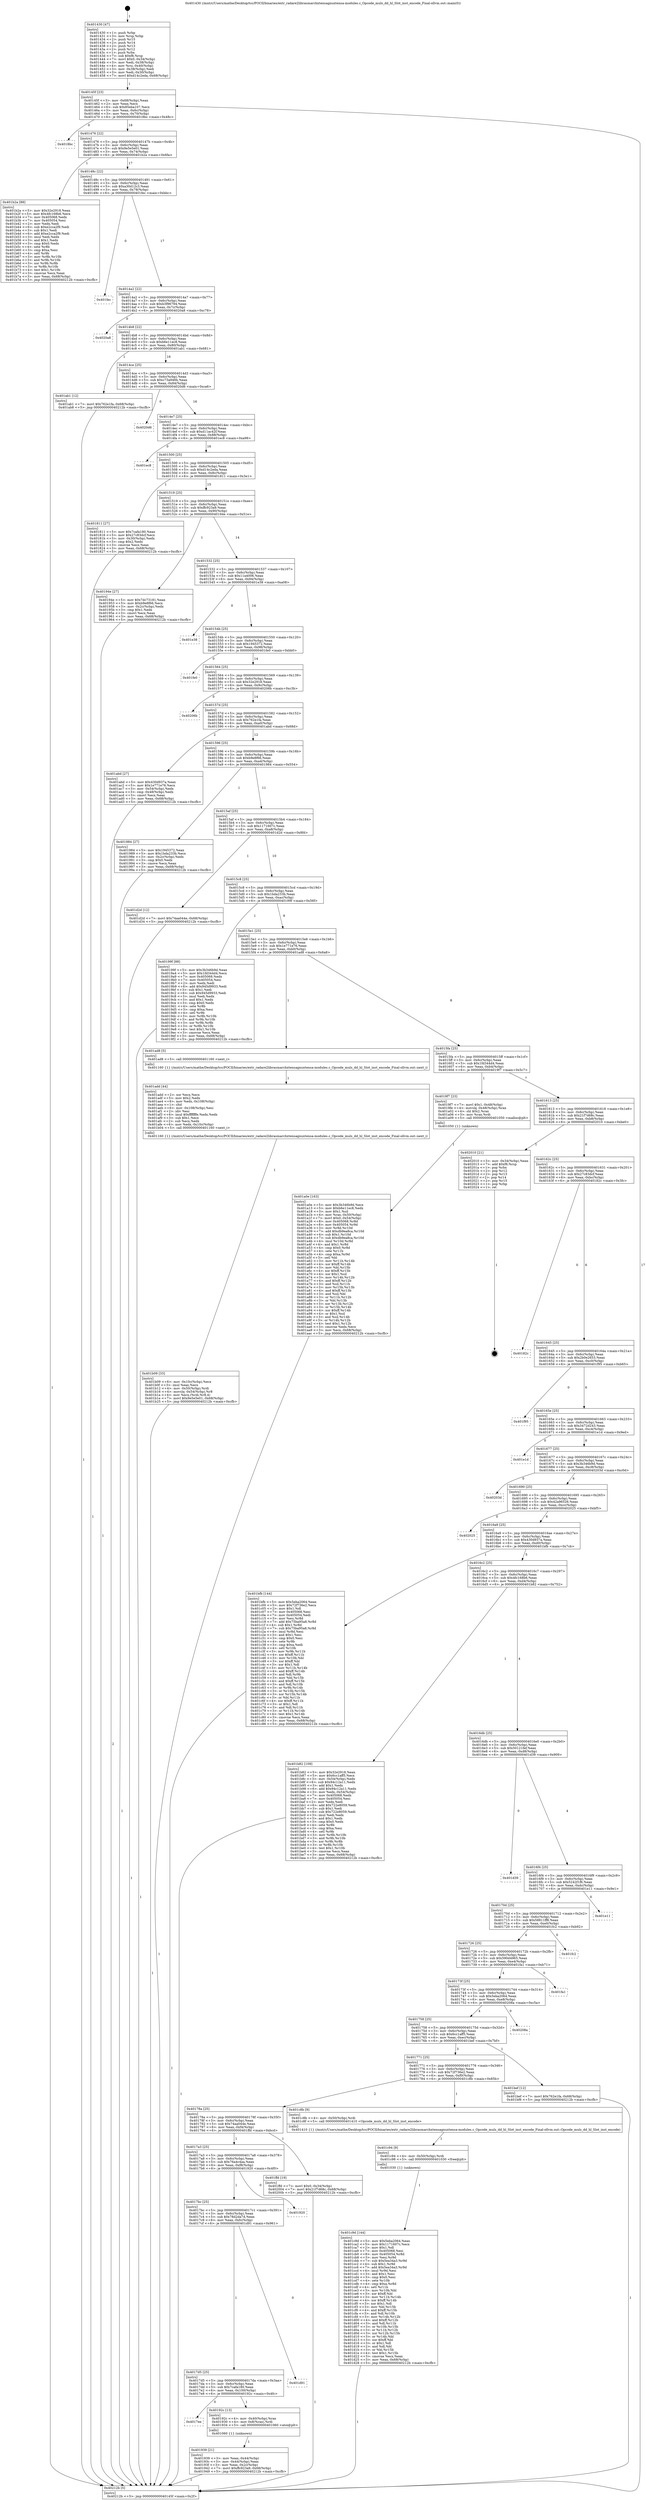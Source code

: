 digraph "0x401430" {
  label = "0x401430 (/mnt/c/Users/mathe/Desktop/tcc/POCII/binaries/extr_radare2librasmarchxtensagnuxtensa-modules.c_Opcode_muls_dd_hl_Slot_inst_encode_Final-ollvm.out::main(0))"
  labelloc = "t"
  node[shape=record]

  Entry [label="",width=0.3,height=0.3,shape=circle,fillcolor=black,style=filled]
  "0x40145f" [label="{
     0x40145f [23]\l
     | [instrs]\l
     &nbsp;&nbsp;0x40145f \<+3\>: mov -0x68(%rbp),%eax\l
     &nbsp;&nbsp;0x401462 \<+2\>: mov %eax,%ecx\l
     &nbsp;&nbsp;0x401464 \<+6\>: sub $0x85eba107,%ecx\l
     &nbsp;&nbsp;0x40146a \<+3\>: mov %eax,-0x6c(%rbp)\l
     &nbsp;&nbsp;0x40146d \<+3\>: mov %ecx,-0x70(%rbp)\l
     &nbsp;&nbsp;0x401470 \<+6\>: je 00000000004018bc \<main+0x48c\>\l
  }"]
  "0x4018bc" [label="{
     0x4018bc\l
  }", style=dashed]
  "0x401476" [label="{
     0x401476 [22]\l
     | [instrs]\l
     &nbsp;&nbsp;0x401476 \<+5\>: jmp 000000000040147b \<main+0x4b\>\l
     &nbsp;&nbsp;0x40147b \<+3\>: mov -0x6c(%rbp),%eax\l
     &nbsp;&nbsp;0x40147e \<+5\>: sub $0x9e5e5e01,%eax\l
     &nbsp;&nbsp;0x401483 \<+3\>: mov %eax,-0x74(%rbp)\l
     &nbsp;&nbsp;0x401486 \<+6\>: je 0000000000401b2a \<main+0x6fa\>\l
  }"]
  Exit [label="",width=0.3,height=0.3,shape=circle,fillcolor=black,style=filled,peripheries=2]
  "0x401b2a" [label="{
     0x401b2a [88]\l
     | [instrs]\l
     &nbsp;&nbsp;0x401b2a \<+5\>: mov $0x32e2918,%eax\l
     &nbsp;&nbsp;0x401b2f \<+5\>: mov $0x4fc168b6,%ecx\l
     &nbsp;&nbsp;0x401b34 \<+7\>: mov 0x405068,%edx\l
     &nbsp;&nbsp;0x401b3b \<+7\>: mov 0x405054,%esi\l
     &nbsp;&nbsp;0x401b42 \<+2\>: mov %edx,%edi\l
     &nbsp;&nbsp;0x401b44 \<+6\>: sub $0xe2cca2f9,%edi\l
     &nbsp;&nbsp;0x401b4a \<+3\>: sub $0x1,%edi\l
     &nbsp;&nbsp;0x401b4d \<+6\>: add $0xe2cca2f9,%edi\l
     &nbsp;&nbsp;0x401b53 \<+3\>: imul %edi,%edx\l
     &nbsp;&nbsp;0x401b56 \<+3\>: and $0x1,%edx\l
     &nbsp;&nbsp;0x401b59 \<+3\>: cmp $0x0,%edx\l
     &nbsp;&nbsp;0x401b5c \<+4\>: sete %r8b\l
     &nbsp;&nbsp;0x401b60 \<+3\>: cmp $0xa,%esi\l
     &nbsp;&nbsp;0x401b63 \<+4\>: setl %r9b\l
     &nbsp;&nbsp;0x401b67 \<+3\>: mov %r8b,%r10b\l
     &nbsp;&nbsp;0x401b6a \<+3\>: and %r9b,%r10b\l
     &nbsp;&nbsp;0x401b6d \<+3\>: xor %r9b,%r8b\l
     &nbsp;&nbsp;0x401b70 \<+3\>: or %r8b,%r10b\l
     &nbsp;&nbsp;0x401b73 \<+4\>: test $0x1,%r10b\l
     &nbsp;&nbsp;0x401b77 \<+3\>: cmovne %ecx,%eax\l
     &nbsp;&nbsp;0x401b7a \<+3\>: mov %eax,-0x68(%rbp)\l
     &nbsp;&nbsp;0x401b7d \<+5\>: jmp 000000000040212b \<main+0xcfb\>\l
  }"]
  "0x40148c" [label="{
     0x40148c [22]\l
     | [instrs]\l
     &nbsp;&nbsp;0x40148c \<+5\>: jmp 0000000000401491 \<main+0x61\>\l
     &nbsp;&nbsp;0x401491 \<+3\>: mov -0x6c(%rbp),%eax\l
     &nbsp;&nbsp;0x401494 \<+5\>: sub $0xa30d12c3,%eax\l
     &nbsp;&nbsp;0x401499 \<+3\>: mov %eax,-0x78(%rbp)\l
     &nbsp;&nbsp;0x40149c \<+6\>: je 0000000000401fec \<main+0xbbc\>\l
  }"]
  "0x401c9d" [label="{
     0x401c9d [144]\l
     | [instrs]\l
     &nbsp;&nbsp;0x401c9d \<+5\>: mov $0x5eba2064,%eax\l
     &nbsp;&nbsp;0x401ca2 \<+5\>: mov $0x1171607c,%ecx\l
     &nbsp;&nbsp;0x401ca7 \<+2\>: mov $0x1,%dl\l
     &nbsp;&nbsp;0x401ca9 \<+7\>: mov 0x405068,%esi\l
     &nbsp;&nbsp;0x401cb0 \<+8\>: mov 0x405054,%r8d\l
     &nbsp;&nbsp;0x401cb8 \<+3\>: mov %esi,%r9d\l
     &nbsp;&nbsp;0x401cbb \<+7\>: sub $0x5ea34a3,%r9d\l
     &nbsp;&nbsp;0x401cc2 \<+4\>: sub $0x1,%r9d\l
     &nbsp;&nbsp;0x401cc6 \<+7\>: add $0x5ea34a3,%r9d\l
     &nbsp;&nbsp;0x401ccd \<+4\>: imul %r9d,%esi\l
     &nbsp;&nbsp;0x401cd1 \<+3\>: and $0x1,%esi\l
     &nbsp;&nbsp;0x401cd4 \<+3\>: cmp $0x0,%esi\l
     &nbsp;&nbsp;0x401cd7 \<+4\>: sete %r10b\l
     &nbsp;&nbsp;0x401cdb \<+4\>: cmp $0xa,%r8d\l
     &nbsp;&nbsp;0x401cdf \<+4\>: setl %r11b\l
     &nbsp;&nbsp;0x401ce3 \<+3\>: mov %r10b,%bl\l
     &nbsp;&nbsp;0x401ce6 \<+3\>: xor $0xff,%bl\l
     &nbsp;&nbsp;0x401ce9 \<+3\>: mov %r11b,%r14b\l
     &nbsp;&nbsp;0x401cec \<+4\>: xor $0xff,%r14b\l
     &nbsp;&nbsp;0x401cf0 \<+3\>: xor $0x1,%dl\l
     &nbsp;&nbsp;0x401cf3 \<+3\>: mov %bl,%r15b\l
     &nbsp;&nbsp;0x401cf6 \<+4\>: and $0xff,%r15b\l
     &nbsp;&nbsp;0x401cfa \<+3\>: and %dl,%r10b\l
     &nbsp;&nbsp;0x401cfd \<+3\>: mov %r14b,%r12b\l
     &nbsp;&nbsp;0x401d00 \<+4\>: and $0xff,%r12b\l
     &nbsp;&nbsp;0x401d04 \<+3\>: and %dl,%r11b\l
     &nbsp;&nbsp;0x401d07 \<+3\>: or %r10b,%r15b\l
     &nbsp;&nbsp;0x401d0a \<+3\>: or %r11b,%r12b\l
     &nbsp;&nbsp;0x401d0d \<+3\>: xor %r12b,%r15b\l
     &nbsp;&nbsp;0x401d10 \<+3\>: or %r14b,%bl\l
     &nbsp;&nbsp;0x401d13 \<+3\>: xor $0xff,%bl\l
     &nbsp;&nbsp;0x401d16 \<+3\>: or $0x1,%dl\l
     &nbsp;&nbsp;0x401d19 \<+2\>: and %dl,%bl\l
     &nbsp;&nbsp;0x401d1b \<+3\>: or %bl,%r15b\l
     &nbsp;&nbsp;0x401d1e \<+4\>: test $0x1,%r15b\l
     &nbsp;&nbsp;0x401d22 \<+3\>: cmovne %ecx,%eax\l
     &nbsp;&nbsp;0x401d25 \<+3\>: mov %eax,-0x68(%rbp)\l
     &nbsp;&nbsp;0x401d28 \<+5\>: jmp 000000000040212b \<main+0xcfb\>\l
  }"]
  "0x401fec" [label="{
     0x401fec\l
  }", style=dashed]
  "0x4014a2" [label="{
     0x4014a2 [22]\l
     | [instrs]\l
     &nbsp;&nbsp;0x4014a2 \<+5\>: jmp 00000000004014a7 \<main+0x77\>\l
     &nbsp;&nbsp;0x4014a7 \<+3\>: mov -0x6c(%rbp),%eax\l
     &nbsp;&nbsp;0x4014aa \<+5\>: sub $0xb3f96794,%eax\l
     &nbsp;&nbsp;0x4014af \<+3\>: mov %eax,-0x7c(%rbp)\l
     &nbsp;&nbsp;0x4014b2 \<+6\>: je 00000000004020a8 \<main+0xc78\>\l
  }"]
  "0x401c94" [label="{
     0x401c94 [9]\l
     | [instrs]\l
     &nbsp;&nbsp;0x401c94 \<+4\>: mov -0x50(%rbp),%rdi\l
     &nbsp;&nbsp;0x401c98 \<+5\>: call 0000000000401030 \<free@plt\>\l
     | [calls]\l
     &nbsp;&nbsp;0x401030 \{1\} (unknown)\l
  }"]
  "0x4020a8" [label="{
     0x4020a8\l
  }", style=dashed]
  "0x4014b8" [label="{
     0x4014b8 [22]\l
     | [instrs]\l
     &nbsp;&nbsp;0x4014b8 \<+5\>: jmp 00000000004014bd \<main+0x8d\>\l
     &nbsp;&nbsp;0x4014bd \<+3\>: mov -0x6c(%rbp),%eax\l
     &nbsp;&nbsp;0x4014c0 \<+5\>: sub $0xb6e11ec8,%eax\l
     &nbsp;&nbsp;0x4014c5 \<+3\>: mov %eax,-0x80(%rbp)\l
     &nbsp;&nbsp;0x4014c8 \<+6\>: je 0000000000401ab1 \<main+0x681\>\l
  }"]
  "0x401b09" [label="{
     0x401b09 [33]\l
     | [instrs]\l
     &nbsp;&nbsp;0x401b09 \<+6\>: mov -0x10c(%rbp),%ecx\l
     &nbsp;&nbsp;0x401b0f \<+3\>: imul %eax,%ecx\l
     &nbsp;&nbsp;0x401b12 \<+4\>: mov -0x50(%rbp),%rdi\l
     &nbsp;&nbsp;0x401b16 \<+4\>: movslq -0x54(%rbp),%r8\l
     &nbsp;&nbsp;0x401b1a \<+4\>: mov %ecx,(%rdi,%r8,4)\l
     &nbsp;&nbsp;0x401b1e \<+7\>: movl $0x9e5e5e01,-0x68(%rbp)\l
     &nbsp;&nbsp;0x401b25 \<+5\>: jmp 000000000040212b \<main+0xcfb\>\l
  }"]
  "0x401ab1" [label="{
     0x401ab1 [12]\l
     | [instrs]\l
     &nbsp;&nbsp;0x401ab1 \<+7\>: movl $0x762e1fa,-0x68(%rbp)\l
     &nbsp;&nbsp;0x401ab8 \<+5\>: jmp 000000000040212b \<main+0xcfb\>\l
  }"]
  "0x4014ce" [label="{
     0x4014ce [25]\l
     | [instrs]\l
     &nbsp;&nbsp;0x4014ce \<+5\>: jmp 00000000004014d3 \<main+0xa3\>\l
     &nbsp;&nbsp;0x4014d3 \<+3\>: mov -0x6c(%rbp),%eax\l
     &nbsp;&nbsp;0x4014d6 \<+5\>: sub $0xc73a946b,%eax\l
     &nbsp;&nbsp;0x4014db \<+6\>: mov %eax,-0x84(%rbp)\l
     &nbsp;&nbsp;0x4014e1 \<+6\>: je 00000000004020d6 \<main+0xca6\>\l
  }"]
  "0x401add" [label="{
     0x401add [44]\l
     | [instrs]\l
     &nbsp;&nbsp;0x401add \<+2\>: xor %ecx,%ecx\l
     &nbsp;&nbsp;0x401adf \<+5\>: mov $0x2,%edx\l
     &nbsp;&nbsp;0x401ae4 \<+6\>: mov %edx,-0x108(%rbp)\l
     &nbsp;&nbsp;0x401aea \<+1\>: cltd\l
     &nbsp;&nbsp;0x401aeb \<+6\>: mov -0x108(%rbp),%esi\l
     &nbsp;&nbsp;0x401af1 \<+2\>: idiv %esi\l
     &nbsp;&nbsp;0x401af3 \<+6\>: imul $0xfffffffe,%edx,%edx\l
     &nbsp;&nbsp;0x401af9 \<+3\>: sub $0x1,%ecx\l
     &nbsp;&nbsp;0x401afc \<+2\>: sub %ecx,%edx\l
     &nbsp;&nbsp;0x401afe \<+6\>: mov %edx,-0x10c(%rbp)\l
     &nbsp;&nbsp;0x401b04 \<+5\>: call 0000000000401160 \<next_i\>\l
     | [calls]\l
     &nbsp;&nbsp;0x401160 \{1\} (/mnt/c/Users/mathe/Desktop/tcc/POCII/binaries/extr_radare2librasmarchxtensagnuxtensa-modules.c_Opcode_muls_dd_hl_Slot_inst_encode_Final-ollvm.out::next_i)\l
  }"]
  "0x4020d6" [label="{
     0x4020d6\l
  }", style=dashed]
  "0x4014e7" [label="{
     0x4014e7 [25]\l
     | [instrs]\l
     &nbsp;&nbsp;0x4014e7 \<+5\>: jmp 00000000004014ec \<main+0xbc\>\l
     &nbsp;&nbsp;0x4014ec \<+3\>: mov -0x6c(%rbp),%eax\l
     &nbsp;&nbsp;0x4014ef \<+5\>: sub $0xd11ac42f,%eax\l
     &nbsp;&nbsp;0x4014f4 \<+6\>: mov %eax,-0x88(%rbp)\l
     &nbsp;&nbsp;0x4014fa \<+6\>: je 0000000000401ec8 \<main+0xa98\>\l
  }"]
  "0x401a0e" [label="{
     0x401a0e [163]\l
     | [instrs]\l
     &nbsp;&nbsp;0x401a0e \<+5\>: mov $0x3b346b9d,%ecx\l
     &nbsp;&nbsp;0x401a13 \<+5\>: mov $0xb6e11ec8,%edx\l
     &nbsp;&nbsp;0x401a18 \<+3\>: mov $0x1,%sil\l
     &nbsp;&nbsp;0x401a1b \<+4\>: mov %rax,-0x50(%rbp)\l
     &nbsp;&nbsp;0x401a1f \<+7\>: movl $0x0,-0x54(%rbp)\l
     &nbsp;&nbsp;0x401a26 \<+8\>: mov 0x405068,%r8d\l
     &nbsp;&nbsp;0x401a2e \<+8\>: mov 0x405054,%r9d\l
     &nbsp;&nbsp;0x401a36 \<+3\>: mov %r8d,%r10d\l
     &nbsp;&nbsp;0x401a39 \<+7\>: add $0xdb9ea8ca,%r10d\l
     &nbsp;&nbsp;0x401a40 \<+4\>: sub $0x1,%r10d\l
     &nbsp;&nbsp;0x401a44 \<+7\>: sub $0xdb9ea8ca,%r10d\l
     &nbsp;&nbsp;0x401a4b \<+4\>: imul %r10d,%r8d\l
     &nbsp;&nbsp;0x401a4f \<+4\>: and $0x1,%r8d\l
     &nbsp;&nbsp;0x401a53 \<+4\>: cmp $0x0,%r8d\l
     &nbsp;&nbsp;0x401a57 \<+4\>: sete %r11b\l
     &nbsp;&nbsp;0x401a5b \<+4\>: cmp $0xa,%r9d\l
     &nbsp;&nbsp;0x401a5f \<+3\>: setl %bl\l
     &nbsp;&nbsp;0x401a62 \<+3\>: mov %r11b,%r14b\l
     &nbsp;&nbsp;0x401a65 \<+4\>: xor $0xff,%r14b\l
     &nbsp;&nbsp;0x401a69 \<+3\>: mov %bl,%r15b\l
     &nbsp;&nbsp;0x401a6c \<+4\>: xor $0xff,%r15b\l
     &nbsp;&nbsp;0x401a70 \<+4\>: xor $0x1,%sil\l
     &nbsp;&nbsp;0x401a74 \<+3\>: mov %r14b,%r12b\l
     &nbsp;&nbsp;0x401a77 \<+4\>: and $0xff,%r12b\l
     &nbsp;&nbsp;0x401a7b \<+3\>: and %sil,%r11b\l
     &nbsp;&nbsp;0x401a7e \<+3\>: mov %r15b,%r13b\l
     &nbsp;&nbsp;0x401a81 \<+4\>: and $0xff,%r13b\l
     &nbsp;&nbsp;0x401a85 \<+3\>: and %sil,%bl\l
     &nbsp;&nbsp;0x401a88 \<+3\>: or %r11b,%r12b\l
     &nbsp;&nbsp;0x401a8b \<+3\>: or %bl,%r13b\l
     &nbsp;&nbsp;0x401a8e \<+3\>: xor %r13b,%r12b\l
     &nbsp;&nbsp;0x401a91 \<+3\>: or %r15b,%r14b\l
     &nbsp;&nbsp;0x401a94 \<+4\>: xor $0xff,%r14b\l
     &nbsp;&nbsp;0x401a98 \<+4\>: or $0x1,%sil\l
     &nbsp;&nbsp;0x401a9c \<+3\>: and %sil,%r14b\l
     &nbsp;&nbsp;0x401a9f \<+3\>: or %r14b,%r12b\l
     &nbsp;&nbsp;0x401aa2 \<+4\>: test $0x1,%r12b\l
     &nbsp;&nbsp;0x401aa6 \<+3\>: cmovne %edx,%ecx\l
     &nbsp;&nbsp;0x401aa9 \<+3\>: mov %ecx,-0x68(%rbp)\l
     &nbsp;&nbsp;0x401aac \<+5\>: jmp 000000000040212b \<main+0xcfb\>\l
  }"]
  "0x401ec8" [label="{
     0x401ec8\l
  }", style=dashed]
  "0x401500" [label="{
     0x401500 [25]\l
     | [instrs]\l
     &nbsp;&nbsp;0x401500 \<+5\>: jmp 0000000000401505 \<main+0xd5\>\l
     &nbsp;&nbsp;0x401505 \<+3\>: mov -0x6c(%rbp),%eax\l
     &nbsp;&nbsp;0x401508 \<+5\>: sub $0xd14c2eda,%eax\l
     &nbsp;&nbsp;0x40150d \<+6\>: mov %eax,-0x8c(%rbp)\l
     &nbsp;&nbsp;0x401513 \<+6\>: je 0000000000401811 \<main+0x3e1\>\l
  }"]
  "0x401939" [label="{
     0x401939 [21]\l
     | [instrs]\l
     &nbsp;&nbsp;0x401939 \<+3\>: mov %eax,-0x44(%rbp)\l
     &nbsp;&nbsp;0x40193c \<+3\>: mov -0x44(%rbp),%eax\l
     &nbsp;&nbsp;0x40193f \<+3\>: mov %eax,-0x2c(%rbp)\l
     &nbsp;&nbsp;0x401942 \<+7\>: movl $0xffc923a9,-0x68(%rbp)\l
     &nbsp;&nbsp;0x401949 \<+5\>: jmp 000000000040212b \<main+0xcfb\>\l
  }"]
  "0x401811" [label="{
     0x401811 [27]\l
     | [instrs]\l
     &nbsp;&nbsp;0x401811 \<+5\>: mov $0x7cafa180,%eax\l
     &nbsp;&nbsp;0x401816 \<+5\>: mov $0x27c83dcf,%ecx\l
     &nbsp;&nbsp;0x40181b \<+3\>: mov -0x30(%rbp),%edx\l
     &nbsp;&nbsp;0x40181e \<+3\>: cmp $0x2,%edx\l
     &nbsp;&nbsp;0x401821 \<+3\>: cmovne %ecx,%eax\l
     &nbsp;&nbsp;0x401824 \<+3\>: mov %eax,-0x68(%rbp)\l
     &nbsp;&nbsp;0x401827 \<+5\>: jmp 000000000040212b \<main+0xcfb\>\l
  }"]
  "0x401519" [label="{
     0x401519 [25]\l
     | [instrs]\l
     &nbsp;&nbsp;0x401519 \<+5\>: jmp 000000000040151e \<main+0xee\>\l
     &nbsp;&nbsp;0x40151e \<+3\>: mov -0x6c(%rbp),%eax\l
     &nbsp;&nbsp;0x401521 \<+5\>: sub $0xffc923a9,%eax\l
     &nbsp;&nbsp;0x401526 \<+6\>: mov %eax,-0x90(%rbp)\l
     &nbsp;&nbsp;0x40152c \<+6\>: je 000000000040194e \<main+0x51e\>\l
  }"]
  "0x40212b" [label="{
     0x40212b [5]\l
     | [instrs]\l
     &nbsp;&nbsp;0x40212b \<+5\>: jmp 000000000040145f \<main+0x2f\>\l
  }"]
  "0x401430" [label="{
     0x401430 [47]\l
     | [instrs]\l
     &nbsp;&nbsp;0x401430 \<+1\>: push %rbp\l
     &nbsp;&nbsp;0x401431 \<+3\>: mov %rsp,%rbp\l
     &nbsp;&nbsp;0x401434 \<+2\>: push %r15\l
     &nbsp;&nbsp;0x401436 \<+2\>: push %r14\l
     &nbsp;&nbsp;0x401438 \<+2\>: push %r13\l
     &nbsp;&nbsp;0x40143a \<+2\>: push %r12\l
     &nbsp;&nbsp;0x40143c \<+1\>: push %rbx\l
     &nbsp;&nbsp;0x40143d \<+7\>: sub $0xf8,%rsp\l
     &nbsp;&nbsp;0x401444 \<+7\>: movl $0x0,-0x34(%rbp)\l
     &nbsp;&nbsp;0x40144b \<+3\>: mov %edi,-0x38(%rbp)\l
     &nbsp;&nbsp;0x40144e \<+4\>: mov %rsi,-0x40(%rbp)\l
     &nbsp;&nbsp;0x401452 \<+3\>: mov -0x38(%rbp),%edi\l
     &nbsp;&nbsp;0x401455 \<+3\>: mov %edi,-0x30(%rbp)\l
     &nbsp;&nbsp;0x401458 \<+7\>: movl $0xd14c2eda,-0x68(%rbp)\l
  }"]
  "0x4017ee" [label="{
     0x4017ee\l
  }", style=dashed]
  "0x40194e" [label="{
     0x40194e [27]\l
     | [instrs]\l
     &nbsp;&nbsp;0x40194e \<+5\>: mov $0x7dc73181,%eax\l
     &nbsp;&nbsp;0x401953 \<+5\>: mov $0xb9e8f66,%ecx\l
     &nbsp;&nbsp;0x401958 \<+3\>: mov -0x2c(%rbp),%edx\l
     &nbsp;&nbsp;0x40195b \<+3\>: cmp $0x1,%edx\l
     &nbsp;&nbsp;0x40195e \<+3\>: cmovl %ecx,%eax\l
     &nbsp;&nbsp;0x401961 \<+3\>: mov %eax,-0x68(%rbp)\l
     &nbsp;&nbsp;0x401964 \<+5\>: jmp 000000000040212b \<main+0xcfb\>\l
  }"]
  "0x401532" [label="{
     0x401532 [25]\l
     | [instrs]\l
     &nbsp;&nbsp;0x401532 \<+5\>: jmp 0000000000401537 \<main+0x107\>\l
     &nbsp;&nbsp;0x401537 \<+3\>: mov -0x6c(%rbp),%eax\l
     &nbsp;&nbsp;0x40153a \<+5\>: sub $0x11a4006,%eax\l
     &nbsp;&nbsp;0x40153f \<+6\>: mov %eax,-0x94(%rbp)\l
     &nbsp;&nbsp;0x401545 \<+6\>: je 0000000000401e38 \<main+0xa08\>\l
  }"]
  "0x40192c" [label="{
     0x40192c [13]\l
     | [instrs]\l
     &nbsp;&nbsp;0x40192c \<+4\>: mov -0x40(%rbp),%rax\l
     &nbsp;&nbsp;0x401930 \<+4\>: mov 0x8(%rax),%rdi\l
     &nbsp;&nbsp;0x401934 \<+5\>: call 0000000000401060 \<atoi@plt\>\l
     | [calls]\l
     &nbsp;&nbsp;0x401060 \{1\} (unknown)\l
  }"]
  "0x401e38" [label="{
     0x401e38\l
  }", style=dashed]
  "0x40154b" [label="{
     0x40154b [25]\l
     | [instrs]\l
     &nbsp;&nbsp;0x40154b \<+5\>: jmp 0000000000401550 \<main+0x120\>\l
     &nbsp;&nbsp;0x401550 \<+3\>: mov -0x6c(%rbp),%eax\l
     &nbsp;&nbsp;0x401553 \<+5\>: sub $0x1945372,%eax\l
     &nbsp;&nbsp;0x401558 \<+6\>: mov %eax,-0x98(%rbp)\l
     &nbsp;&nbsp;0x40155e \<+6\>: je 0000000000401fe0 \<main+0xbb0\>\l
  }"]
  "0x4017d5" [label="{
     0x4017d5 [25]\l
     | [instrs]\l
     &nbsp;&nbsp;0x4017d5 \<+5\>: jmp 00000000004017da \<main+0x3aa\>\l
     &nbsp;&nbsp;0x4017da \<+3\>: mov -0x6c(%rbp),%eax\l
     &nbsp;&nbsp;0x4017dd \<+5\>: sub $0x7cafa180,%eax\l
     &nbsp;&nbsp;0x4017e2 \<+6\>: mov %eax,-0x100(%rbp)\l
     &nbsp;&nbsp;0x4017e8 \<+6\>: je 000000000040192c \<main+0x4fc\>\l
  }"]
  "0x401fe0" [label="{
     0x401fe0\l
  }", style=dashed]
  "0x401564" [label="{
     0x401564 [25]\l
     | [instrs]\l
     &nbsp;&nbsp;0x401564 \<+5\>: jmp 0000000000401569 \<main+0x139\>\l
     &nbsp;&nbsp;0x401569 \<+3\>: mov -0x6c(%rbp),%eax\l
     &nbsp;&nbsp;0x40156c \<+5\>: sub $0x32e2918,%eax\l
     &nbsp;&nbsp;0x401571 \<+6\>: mov %eax,-0x9c(%rbp)\l
     &nbsp;&nbsp;0x401577 \<+6\>: je 000000000040206b \<main+0xc3b\>\l
  }"]
  "0x401d91" [label="{
     0x401d91\l
  }", style=dashed]
  "0x40206b" [label="{
     0x40206b\l
  }", style=dashed]
  "0x40157d" [label="{
     0x40157d [25]\l
     | [instrs]\l
     &nbsp;&nbsp;0x40157d \<+5\>: jmp 0000000000401582 \<main+0x152\>\l
     &nbsp;&nbsp;0x401582 \<+3\>: mov -0x6c(%rbp),%eax\l
     &nbsp;&nbsp;0x401585 \<+5\>: sub $0x762e1fa,%eax\l
     &nbsp;&nbsp;0x40158a \<+6\>: mov %eax,-0xa0(%rbp)\l
     &nbsp;&nbsp;0x401590 \<+6\>: je 0000000000401abd \<main+0x68d\>\l
  }"]
  "0x4017bc" [label="{
     0x4017bc [25]\l
     | [instrs]\l
     &nbsp;&nbsp;0x4017bc \<+5\>: jmp 00000000004017c1 \<main+0x391\>\l
     &nbsp;&nbsp;0x4017c1 \<+3\>: mov -0x6c(%rbp),%eax\l
     &nbsp;&nbsp;0x4017c4 \<+5\>: sub $0x78d2da7d,%eax\l
     &nbsp;&nbsp;0x4017c9 \<+6\>: mov %eax,-0xfc(%rbp)\l
     &nbsp;&nbsp;0x4017cf \<+6\>: je 0000000000401d91 \<main+0x961\>\l
  }"]
  "0x401abd" [label="{
     0x401abd [27]\l
     | [instrs]\l
     &nbsp;&nbsp;0x401abd \<+5\>: mov $0x430d937a,%eax\l
     &nbsp;&nbsp;0x401ac2 \<+5\>: mov $0x1e771e76,%ecx\l
     &nbsp;&nbsp;0x401ac7 \<+3\>: mov -0x54(%rbp),%edx\l
     &nbsp;&nbsp;0x401aca \<+3\>: cmp -0x48(%rbp),%edx\l
     &nbsp;&nbsp;0x401acd \<+3\>: cmovl %ecx,%eax\l
     &nbsp;&nbsp;0x401ad0 \<+3\>: mov %eax,-0x68(%rbp)\l
     &nbsp;&nbsp;0x401ad3 \<+5\>: jmp 000000000040212b \<main+0xcfb\>\l
  }"]
  "0x401596" [label="{
     0x401596 [25]\l
     | [instrs]\l
     &nbsp;&nbsp;0x401596 \<+5\>: jmp 000000000040159b \<main+0x16b\>\l
     &nbsp;&nbsp;0x40159b \<+3\>: mov -0x6c(%rbp),%eax\l
     &nbsp;&nbsp;0x40159e \<+5\>: sub $0xb9e8f66,%eax\l
     &nbsp;&nbsp;0x4015a3 \<+6\>: mov %eax,-0xa4(%rbp)\l
     &nbsp;&nbsp;0x4015a9 \<+6\>: je 0000000000401984 \<main+0x554\>\l
  }"]
  "0x401920" [label="{
     0x401920\l
  }", style=dashed]
  "0x401984" [label="{
     0x401984 [27]\l
     | [instrs]\l
     &nbsp;&nbsp;0x401984 \<+5\>: mov $0x1945372,%eax\l
     &nbsp;&nbsp;0x401989 \<+5\>: mov $0x1bda233b,%ecx\l
     &nbsp;&nbsp;0x40198e \<+3\>: mov -0x2c(%rbp),%edx\l
     &nbsp;&nbsp;0x401991 \<+3\>: cmp $0x0,%edx\l
     &nbsp;&nbsp;0x401994 \<+3\>: cmove %ecx,%eax\l
     &nbsp;&nbsp;0x401997 \<+3\>: mov %eax,-0x68(%rbp)\l
     &nbsp;&nbsp;0x40199a \<+5\>: jmp 000000000040212b \<main+0xcfb\>\l
  }"]
  "0x4015af" [label="{
     0x4015af [25]\l
     | [instrs]\l
     &nbsp;&nbsp;0x4015af \<+5\>: jmp 00000000004015b4 \<main+0x184\>\l
     &nbsp;&nbsp;0x4015b4 \<+3\>: mov -0x6c(%rbp),%eax\l
     &nbsp;&nbsp;0x4015b7 \<+5\>: sub $0x1171607c,%eax\l
     &nbsp;&nbsp;0x4015bc \<+6\>: mov %eax,-0xa8(%rbp)\l
     &nbsp;&nbsp;0x4015c2 \<+6\>: je 0000000000401d2d \<main+0x8fd\>\l
  }"]
  "0x4017a3" [label="{
     0x4017a3 [25]\l
     | [instrs]\l
     &nbsp;&nbsp;0x4017a3 \<+5\>: jmp 00000000004017a8 \<main+0x378\>\l
     &nbsp;&nbsp;0x4017a8 \<+3\>: mov -0x6c(%rbp),%eax\l
     &nbsp;&nbsp;0x4017ab \<+5\>: sub $0x76a4c4aa,%eax\l
     &nbsp;&nbsp;0x4017b0 \<+6\>: mov %eax,-0xf8(%rbp)\l
     &nbsp;&nbsp;0x4017b6 \<+6\>: je 0000000000401920 \<main+0x4f0\>\l
  }"]
  "0x401d2d" [label="{
     0x401d2d [12]\l
     | [instrs]\l
     &nbsp;&nbsp;0x401d2d \<+7\>: movl $0x74aa044e,-0x68(%rbp)\l
     &nbsp;&nbsp;0x401d34 \<+5\>: jmp 000000000040212b \<main+0xcfb\>\l
  }"]
  "0x4015c8" [label="{
     0x4015c8 [25]\l
     | [instrs]\l
     &nbsp;&nbsp;0x4015c8 \<+5\>: jmp 00000000004015cd \<main+0x19d\>\l
     &nbsp;&nbsp;0x4015cd \<+3\>: mov -0x6c(%rbp),%eax\l
     &nbsp;&nbsp;0x4015d0 \<+5\>: sub $0x1bda233b,%eax\l
     &nbsp;&nbsp;0x4015d5 \<+6\>: mov %eax,-0xac(%rbp)\l
     &nbsp;&nbsp;0x4015db \<+6\>: je 000000000040199f \<main+0x56f\>\l
  }"]
  "0x401ffd" [label="{
     0x401ffd [19]\l
     | [instrs]\l
     &nbsp;&nbsp;0x401ffd \<+7\>: movl $0x0,-0x34(%rbp)\l
     &nbsp;&nbsp;0x402004 \<+7\>: movl $0x21f7d68c,-0x68(%rbp)\l
     &nbsp;&nbsp;0x40200b \<+5\>: jmp 000000000040212b \<main+0xcfb\>\l
  }"]
  "0x40199f" [label="{
     0x40199f [88]\l
     | [instrs]\l
     &nbsp;&nbsp;0x40199f \<+5\>: mov $0x3b346b9d,%eax\l
     &nbsp;&nbsp;0x4019a4 \<+5\>: mov $0x1fd344d4,%ecx\l
     &nbsp;&nbsp;0x4019a9 \<+7\>: mov 0x405068,%edx\l
     &nbsp;&nbsp;0x4019b0 \<+7\>: mov 0x405054,%esi\l
     &nbsp;&nbsp;0x4019b7 \<+2\>: mov %edx,%edi\l
     &nbsp;&nbsp;0x4019b9 \<+6\>: add $0x945d9933,%edi\l
     &nbsp;&nbsp;0x4019bf \<+3\>: sub $0x1,%edi\l
     &nbsp;&nbsp;0x4019c2 \<+6\>: sub $0x945d9933,%edi\l
     &nbsp;&nbsp;0x4019c8 \<+3\>: imul %edi,%edx\l
     &nbsp;&nbsp;0x4019cb \<+3\>: and $0x1,%edx\l
     &nbsp;&nbsp;0x4019ce \<+3\>: cmp $0x0,%edx\l
     &nbsp;&nbsp;0x4019d1 \<+4\>: sete %r8b\l
     &nbsp;&nbsp;0x4019d5 \<+3\>: cmp $0xa,%esi\l
     &nbsp;&nbsp;0x4019d8 \<+4\>: setl %r9b\l
     &nbsp;&nbsp;0x4019dc \<+3\>: mov %r8b,%r10b\l
     &nbsp;&nbsp;0x4019df \<+3\>: and %r9b,%r10b\l
     &nbsp;&nbsp;0x4019e2 \<+3\>: xor %r9b,%r8b\l
     &nbsp;&nbsp;0x4019e5 \<+3\>: or %r8b,%r10b\l
     &nbsp;&nbsp;0x4019e8 \<+4\>: test $0x1,%r10b\l
     &nbsp;&nbsp;0x4019ec \<+3\>: cmovne %ecx,%eax\l
     &nbsp;&nbsp;0x4019ef \<+3\>: mov %eax,-0x68(%rbp)\l
     &nbsp;&nbsp;0x4019f2 \<+5\>: jmp 000000000040212b \<main+0xcfb\>\l
  }"]
  "0x4015e1" [label="{
     0x4015e1 [25]\l
     | [instrs]\l
     &nbsp;&nbsp;0x4015e1 \<+5\>: jmp 00000000004015e6 \<main+0x1b6\>\l
     &nbsp;&nbsp;0x4015e6 \<+3\>: mov -0x6c(%rbp),%eax\l
     &nbsp;&nbsp;0x4015e9 \<+5\>: sub $0x1e771e76,%eax\l
     &nbsp;&nbsp;0x4015ee \<+6\>: mov %eax,-0xb0(%rbp)\l
     &nbsp;&nbsp;0x4015f4 \<+6\>: je 0000000000401ad8 \<main+0x6a8\>\l
  }"]
  "0x40178a" [label="{
     0x40178a [25]\l
     | [instrs]\l
     &nbsp;&nbsp;0x40178a \<+5\>: jmp 000000000040178f \<main+0x35f\>\l
     &nbsp;&nbsp;0x40178f \<+3\>: mov -0x6c(%rbp),%eax\l
     &nbsp;&nbsp;0x401792 \<+5\>: sub $0x74aa044e,%eax\l
     &nbsp;&nbsp;0x401797 \<+6\>: mov %eax,-0xf4(%rbp)\l
     &nbsp;&nbsp;0x40179d \<+6\>: je 0000000000401ffd \<main+0xbcd\>\l
  }"]
  "0x401ad8" [label="{
     0x401ad8 [5]\l
     | [instrs]\l
     &nbsp;&nbsp;0x401ad8 \<+5\>: call 0000000000401160 \<next_i\>\l
     | [calls]\l
     &nbsp;&nbsp;0x401160 \{1\} (/mnt/c/Users/mathe/Desktop/tcc/POCII/binaries/extr_radare2librasmarchxtensagnuxtensa-modules.c_Opcode_muls_dd_hl_Slot_inst_encode_Final-ollvm.out::next_i)\l
  }"]
  "0x4015fa" [label="{
     0x4015fa [25]\l
     | [instrs]\l
     &nbsp;&nbsp;0x4015fa \<+5\>: jmp 00000000004015ff \<main+0x1cf\>\l
     &nbsp;&nbsp;0x4015ff \<+3\>: mov -0x6c(%rbp),%eax\l
     &nbsp;&nbsp;0x401602 \<+5\>: sub $0x1fd344d4,%eax\l
     &nbsp;&nbsp;0x401607 \<+6\>: mov %eax,-0xb4(%rbp)\l
     &nbsp;&nbsp;0x40160d \<+6\>: je 00000000004019f7 \<main+0x5c7\>\l
  }"]
  "0x401c8b" [label="{
     0x401c8b [9]\l
     | [instrs]\l
     &nbsp;&nbsp;0x401c8b \<+4\>: mov -0x50(%rbp),%rdi\l
     &nbsp;&nbsp;0x401c8f \<+5\>: call 0000000000401410 \<Opcode_muls_dd_hl_Slot_inst_encode\>\l
     | [calls]\l
     &nbsp;&nbsp;0x401410 \{1\} (/mnt/c/Users/mathe/Desktop/tcc/POCII/binaries/extr_radare2librasmarchxtensagnuxtensa-modules.c_Opcode_muls_dd_hl_Slot_inst_encode_Final-ollvm.out::Opcode_muls_dd_hl_Slot_inst_encode)\l
  }"]
  "0x4019f7" [label="{
     0x4019f7 [23]\l
     | [instrs]\l
     &nbsp;&nbsp;0x4019f7 \<+7\>: movl $0x1,-0x48(%rbp)\l
     &nbsp;&nbsp;0x4019fe \<+4\>: movslq -0x48(%rbp),%rax\l
     &nbsp;&nbsp;0x401a02 \<+4\>: shl $0x2,%rax\l
     &nbsp;&nbsp;0x401a06 \<+3\>: mov %rax,%rdi\l
     &nbsp;&nbsp;0x401a09 \<+5\>: call 0000000000401050 \<malloc@plt\>\l
     | [calls]\l
     &nbsp;&nbsp;0x401050 \{1\} (unknown)\l
  }"]
  "0x401613" [label="{
     0x401613 [25]\l
     | [instrs]\l
     &nbsp;&nbsp;0x401613 \<+5\>: jmp 0000000000401618 \<main+0x1e8\>\l
     &nbsp;&nbsp;0x401618 \<+3\>: mov -0x6c(%rbp),%eax\l
     &nbsp;&nbsp;0x40161b \<+5\>: sub $0x21f7d68c,%eax\l
     &nbsp;&nbsp;0x401620 \<+6\>: mov %eax,-0xb8(%rbp)\l
     &nbsp;&nbsp;0x401626 \<+6\>: je 0000000000402010 \<main+0xbe0\>\l
  }"]
  "0x401771" [label="{
     0x401771 [25]\l
     | [instrs]\l
     &nbsp;&nbsp;0x401771 \<+5\>: jmp 0000000000401776 \<main+0x346\>\l
     &nbsp;&nbsp;0x401776 \<+3\>: mov -0x6c(%rbp),%eax\l
     &nbsp;&nbsp;0x401779 \<+5\>: sub $0x72f736e2,%eax\l
     &nbsp;&nbsp;0x40177e \<+6\>: mov %eax,-0xf0(%rbp)\l
     &nbsp;&nbsp;0x401784 \<+6\>: je 0000000000401c8b \<main+0x85b\>\l
  }"]
  "0x402010" [label="{
     0x402010 [21]\l
     | [instrs]\l
     &nbsp;&nbsp;0x402010 \<+3\>: mov -0x34(%rbp),%eax\l
     &nbsp;&nbsp;0x402013 \<+7\>: add $0xf8,%rsp\l
     &nbsp;&nbsp;0x40201a \<+1\>: pop %rbx\l
     &nbsp;&nbsp;0x40201b \<+2\>: pop %r12\l
     &nbsp;&nbsp;0x40201d \<+2\>: pop %r13\l
     &nbsp;&nbsp;0x40201f \<+2\>: pop %r14\l
     &nbsp;&nbsp;0x402021 \<+2\>: pop %r15\l
     &nbsp;&nbsp;0x402023 \<+1\>: pop %rbp\l
     &nbsp;&nbsp;0x402024 \<+1\>: ret\l
  }"]
  "0x40162c" [label="{
     0x40162c [25]\l
     | [instrs]\l
     &nbsp;&nbsp;0x40162c \<+5\>: jmp 0000000000401631 \<main+0x201\>\l
     &nbsp;&nbsp;0x401631 \<+3\>: mov -0x6c(%rbp),%eax\l
     &nbsp;&nbsp;0x401634 \<+5\>: sub $0x27c83dcf,%eax\l
     &nbsp;&nbsp;0x401639 \<+6\>: mov %eax,-0xbc(%rbp)\l
     &nbsp;&nbsp;0x40163f \<+6\>: je 000000000040182c \<main+0x3fc\>\l
  }"]
  "0x401bef" [label="{
     0x401bef [12]\l
     | [instrs]\l
     &nbsp;&nbsp;0x401bef \<+7\>: movl $0x762e1fa,-0x68(%rbp)\l
     &nbsp;&nbsp;0x401bf6 \<+5\>: jmp 000000000040212b \<main+0xcfb\>\l
  }"]
  "0x40182c" [label="{
     0x40182c\l
  }", style=dashed]
  "0x401645" [label="{
     0x401645 [25]\l
     | [instrs]\l
     &nbsp;&nbsp;0x401645 \<+5\>: jmp 000000000040164a \<main+0x21a\>\l
     &nbsp;&nbsp;0x40164a \<+3\>: mov -0x6c(%rbp),%eax\l
     &nbsp;&nbsp;0x40164d \<+5\>: sub $0x2b0e2653,%eax\l
     &nbsp;&nbsp;0x401652 \<+6\>: mov %eax,-0xc0(%rbp)\l
     &nbsp;&nbsp;0x401658 \<+6\>: je 0000000000401f95 \<main+0xb65\>\l
  }"]
  "0x401758" [label="{
     0x401758 [25]\l
     | [instrs]\l
     &nbsp;&nbsp;0x401758 \<+5\>: jmp 000000000040175d \<main+0x32d\>\l
     &nbsp;&nbsp;0x40175d \<+3\>: mov -0x6c(%rbp),%eax\l
     &nbsp;&nbsp;0x401760 \<+5\>: sub $0x6cc1aff5,%eax\l
     &nbsp;&nbsp;0x401765 \<+6\>: mov %eax,-0xec(%rbp)\l
     &nbsp;&nbsp;0x40176b \<+6\>: je 0000000000401bef \<main+0x7bf\>\l
  }"]
  "0x401f95" [label="{
     0x401f95\l
  }", style=dashed]
  "0x40165e" [label="{
     0x40165e [25]\l
     | [instrs]\l
     &nbsp;&nbsp;0x40165e \<+5\>: jmp 0000000000401663 \<main+0x233\>\l
     &nbsp;&nbsp;0x401663 \<+3\>: mov -0x6c(%rbp),%eax\l
     &nbsp;&nbsp;0x401666 \<+5\>: sub $0x3472d243,%eax\l
     &nbsp;&nbsp;0x40166b \<+6\>: mov %eax,-0xc4(%rbp)\l
     &nbsp;&nbsp;0x401671 \<+6\>: je 0000000000401e1d \<main+0x9ed\>\l
  }"]
  "0x40208a" [label="{
     0x40208a\l
  }", style=dashed]
  "0x401e1d" [label="{
     0x401e1d\l
  }", style=dashed]
  "0x401677" [label="{
     0x401677 [25]\l
     | [instrs]\l
     &nbsp;&nbsp;0x401677 \<+5\>: jmp 000000000040167c \<main+0x24c\>\l
     &nbsp;&nbsp;0x40167c \<+3\>: mov -0x6c(%rbp),%eax\l
     &nbsp;&nbsp;0x40167f \<+5\>: sub $0x3b346b9d,%eax\l
     &nbsp;&nbsp;0x401684 \<+6\>: mov %eax,-0xc8(%rbp)\l
     &nbsp;&nbsp;0x40168a \<+6\>: je 000000000040203d \<main+0xc0d\>\l
  }"]
  "0x40173f" [label="{
     0x40173f [25]\l
     | [instrs]\l
     &nbsp;&nbsp;0x40173f \<+5\>: jmp 0000000000401744 \<main+0x314\>\l
     &nbsp;&nbsp;0x401744 \<+3\>: mov -0x6c(%rbp),%eax\l
     &nbsp;&nbsp;0x401747 \<+5\>: sub $0x5eba2064,%eax\l
     &nbsp;&nbsp;0x40174c \<+6\>: mov %eax,-0xe8(%rbp)\l
     &nbsp;&nbsp;0x401752 \<+6\>: je 000000000040208a \<main+0xc5a\>\l
  }"]
  "0x40203d" [label="{
     0x40203d\l
  }", style=dashed]
  "0x401690" [label="{
     0x401690 [25]\l
     | [instrs]\l
     &nbsp;&nbsp;0x401690 \<+5\>: jmp 0000000000401695 \<main+0x265\>\l
     &nbsp;&nbsp;0x401695 \<+3\>: mov -0x6c(%rbp),%eax\l
     &nbsp;&nbsp;0x401698 \<+5\>: sub $0x42a96526,%eax\l
     &nbsp;&nbsp;0x40169d \<+6\>: mov %eax,-0xcc(%rbp)\l
     &nbsp;&nbsp;0x4016a3 \<+6\>: je 0000000000402025 \<main+0xbf5\>\l
  }"]
  "0x401fa1" [label="{
     0x401fa1\l
  }", style=dashed]
  "0x402025" [label="{
     0x402025\l
  }", style=dashed]
  "0x4016a9" [label="{
     0x4016a9 [25]\l
     | [instrs]\l
     &nbsp;&nbsp;0x4016a9 \<+5\>: jmp 00000000004016ae \<main+0x27e\>\l
     &nbsp;&nbsp;0x4016ae \<+3\>: mov -0x6c(%rbp),%eax\l
     &nbsp;&nbsp;0x4016b1 \<+5\>: sub $0x430d937a,%eax\l
     &nbsp;&nbsp;0x4016b6 \<+6\>: mov %eax,-0xd0(%rbp)\l
     &nbsp;&nbsp;0x4016bc \<+6\>: je 0000000000401bfb \<main+0x7cb\>\l
  }"]
  "0x401726" [label="{
     0x401726 [25]\l
     | [instrs]\l
     &nbsp;&nbsp;0x401726 \<+5\>: jmp 000000000040172b \<main+0x2fb\>\l
     &nbsp;&nbsp;0x40172b \<+3\>: mov -0x6c(%rbp),%eax\l
     &nbsp;&nbsp;0x40172e \<+5\>: sub $0x590d4965,%eax\l
     &nbsp;&nbsp;0x401733 \<+6\>: mov %eax,-0xe4(%rbp)\l
     &nbsp;&nbsp;0x401739 \<+6\>: je 0000000000401fa1 \<main+0xb71\>\l
  }"]
  "0x401bfb" [label="{
     0x401bfb [144]\l
     | [instrs]\l
     &nbsp;&nbsp;0x401bfb \<+5\>: mov $0x5eba2064,%eax\l
     &nbsp;&nbsp;0x401c00 \<+5\>: mov $0x72f736e2,%ecx\l
     &nbsp;&nbsp;0x401c05 \<+2\>: mov $0x1,%dl\l
     &nbsp;&nbsp;0x401c07 \<+7\>: mov 0x405068,%esi\l
     &nbsp;&nbsp;0x401c0e \<+7\>: mov 0x405054,%edi\l
     &nbsp;&nbsp;0x401c15 \<+3\>: mov %esi,%r8d\l
     &nbsp;&nbsp;0x401c18 \<+7\>: add $0x75ba95a8,%r8d\l
     &nbsp;&nbsp;0x401c1f \<+4\>: sub $0x1,%r8d\l
     &nbsp;&nbsp;0x401c23 \<+7\>: sub $0x75ba95a8,%r8d\l
     &nbsp;&nbsp;0x401c2a \<+4\>: imul %r8d,%esi\l
     &nbsp;&nbsp;0x401c2e \<+3\>: and $0x1,%esi\l
     &nbsp;&nbsp;0x401c31 \<+3\>: cmp $0x0,%esi\l
     &nbsp;&nbsp;0x401c34 \<+4\>: sete %r9b\l
     &nbsp;&nbsp;0x401c38 \<+3\>: cmp $0xa,%edi\l
     &nbsp;&nbsp;0x401c3b \<+4\>: setl %r10b\l
     &nbsp;&nbsp;0x401c3f \<+3\>: mov %r9b,%r11b\l
     &nbsp;&nbsp;0x401c42 \<+4\>: xor $0xff,%r11b\l
     &nbsp;&nbsp;0x401c46 \<+3\>: mov %r10b,%bl\l
     &nbsp;&nbsp;0x401c49 \<+3\>: xor $0xff,%bl\l
     &nbsp;&nbsp;0x401c4c \<+3\>: xor $0x1,%dl\l
     &nbsp;&nbsp;0x401c4f \<+3\>: mov %r11b,%r14b\l
     &nbsp;&nbsp;0x401c52 \<+4\>: and $0xff,%r14b\l
     &nbsp;&nbsp;0x401c56 \<+3\>: and %dl,%r9b\l
     &nbsp;&nbsp;0x401c59 \<+3\>: mov %bl,%r15b\l
     &nbsp;&nbsp;0x401c5c \<+4\>: and $0xff,%r15b\l
     &nbsp;&nbsp;0x401c60 \<+3\>: and %dl,%r10b\l
     &nbsp;&nbsp;0x401c63 \<+3\>: or %r9b,%r14b\l
     &nbsp;&nbsp;0x401c66 \<+3\>: or %r10b,%r15b\l
     &nbsp;&nbsp;0x401c69 \<+3\>: xor %r15b,%r14b\l
     &nbsp;&nbsp;0x401c6c \<+3\>: or %bl,%r11b\l
     &nbsp;&nbsp;0x401c6f \<+4\>: xor $0xff,%r11b\l
     &nbsp;&nbsp;0x401c73 \<+3\>: or $0x1,%dl\l
     &nbsp;&nbsp;0x401c76 \<+3\>: and %dl,%r11b\l
     &nbsp;&nbsp;0x401c79 \<+3\>: or %r11b,%r14b\l
     &nbsp;&nbsp;0x401c7c \<+4\>: test $0x1,%r14b\l
     &nbsp;&nbsp;0x401c80 \<+3\>: cmovne %ecx,%eax\l
     &nbsp;&nbsp;0x401c83 \<+3\>: mov %eax,-0x68(%rbp)\l
     &nbsp;&nbsp;0x401c86 \<+5\>: jmp 000000000040212b \<main+0xcfb\>\l
  }"]
  "0x4016c2" [label="{
     0x4016c2 [25]\l
     | [instrs]\l
     &nbsp;&nbsp;0x4016c2 \<+5\>: jmp 00000000004016c7 \<main+0x297\>\l
     &nbsp;&nbsp;0x4016c7 \<+3\>: mov -0x6c(%rbp),%eax\l
     &nbsp;&nbsp;0x4016ca \<+5\>: sub $0x4fc168b6,%eax\l
     &nbsp;&nbsp;0x4016cf \<+6\>: mov %eax,-0xd4(%rbp)\l
     &nbsp;&nbsp;0x4016d5 \<+6\>: je 0000000000401b82 \<main+0x752\>\l
  }"]
  "0x401fc2" [label="{
     0x401fc2\l
  }", style=dashed]
  "0x401b82" [label="{
     0x401b82 [109]\l
     | [instrs]\l
     &nbsp;&nbsp;0x401b82 \<+5\>: mov $0x32e2918,%eax\l
     &nbsp;&nbsp;0x401b87 \<+5\>: mov $0x6cc1aff5,%ecx\l
     &nbsp;&nbsp;0x401b8c \<+3\>: mov -0x54(%rbp),%edx\l
     &nbsp;&nbsp;0x401b8f \<+6\>: sub $0x94c12a11,%edx\l
     &nbsp;&nbsp;0x401b95 \<+3\>: add $0x1,%edx\l
     &nbsp;&nbsp;0x401b98 \<+6\>: add $0x94c12a11,%edx\l
     &nbsp;&nbsp;0x401b9e \<+3\>: mov %edx,-0x54(%rbp)\l
     &nbsp;&nbsp;0x401ba1 \<+7\>: mov 0x405068,%edx\l
     &nbsp;&nbsp;0x401ba8 \<+7\>: mov 0x405054,%esi\l
     &nbsp;&nbsp;0x401baf \<+2\>: mov %edx,%edi\l
     &nbsp;&nbsp;0x401bb1 \<+6\>: add $0x722e8059,%edi\l
     &nbsp;&nbsp;0x401bb7 \<+3\>: sub $0x1,%edi\l
     &nbsp;&nbsp;0x401bba \<+6\>: sub $0x722e8059,%edi\l
     &nbsp;&nbsp;0x401bc0 \<+3\>: imul %edi,%edx\l
     &nbsp;&nbsp;0x401bc3 \<+3\>: and $0x1,%edx\l
     &nbsp;&nbsp;0x401bc6 \<+3\>: cmp $0x0,%edx\l
     &nbsp;&nbsp;0x401bc9 \<+4\>: sete %r8b\l
     &nbsp;&nbsp;0x401bcd \<+3\>: cmp $0xa,%esi\l
     &nbsp;&nbsp;0x401bd0 \<+4\>: setl %r9b\l
     &nbsp;&nbsp;0x401bd4 \<+3\>: mov %r8b,%r10b\l
     &nbsp;&nbsp;0x401bd7 \<+3\>: and %r9b,%r10b\l
     &nbsp;&nbsp;0x401bda \<+3\>: xor %r9b,%r8b\l
     &nbsp;&nbsp;0x401bdd \<+3\>: or %r8b,%r10b\l
     &nbsp;&nbsp;0x401be0 \<+4\>: test $0x1,%r10b\l
     &nbsp;&nbsp;0x401be4 \<+3\>: cmovne %ecx,%eax\l
     &nbsp;&nbsp;0x401be7 \<+3\>: mov %eax,-0x68(%rbp)\l
     &nbsp;&nbsp;0x401bea \<+5\>: jmp 000000000040212b \<main+0xcfb\>\l
  }"]
  "0x4016db" [label="{
     0x4016db [25]\l
     | [instrs]\l
     &nbsp;&nbsp;0x4016db \<+5\>: jmp 00000000004016e0 \<main+0x2b0\>\l
     &nbsp;&nbsp;0x4016e0 \<+3\>: mov -0x6c(%rbp),%eax\l
     &nbsp;&nbsp;0x4016e3 \<+5\>: sub $0x50121fef,%eax\l
     &nbsp;&nbsp;0x4016e8 \<+6\>: mov %eax,-0xd8(%rbp)\l
     &nbsp;&nbsp;0x4016ee \<+6\>: je 0000000000401d39 \<main+0x909\>\l
  }"]
  "0x40170d" [label="{
     0x40170d [25]\l
     | [instrs]\l
     &nbsp;&nbsp;0x40170d \<+5\>: jmp 0000000000401712 \<main+0x2e2\>\l
     &nbsp;&nbsp;0x401712 \<+3\>: mov -0x6c(%rbp),%eax\l
     &nbsp;&nbsp;0x401715 \<+5\>: sub $0x58811ff8,%eax\l
     &nbsp;&nbsp;0x40171a \<+6\>: mov %eax,-0xe0(%rbp)\l
     &nbsp;&nbsp;0x401720 \<+6\>: je 0000000000401fc2 \<main+0xb92\>\l
  }"]
  "0x401d39" [label="{
     0x401d39\l
  }", style=dashed]
  "0x4016f4" [label="{
     0x4016f4 [25]\l
     | [instrs]\l
     &nbsp;&nbsp;0x4016f4 \<+5\>: jmp 00000000004016f9 \<main+0x2c9\>\l
     &nbsp;&nbsp;0x4016f9 \<+3\>: mov -0x6c(%rbp),%eax\l
     &nbsp;&nbsp;0x4016fc \<+5\>: sub $0x5242f1f6,%eax\l
     &nbsp;&nbsp;0x401701 \<+6\>: mov %eax,-0xdc(%rbp)\l
     &nbsp;&nbsp;0x401707 \<+6\>: je 0000000000401e11 \<main+0x9e1\>\l
  }"]
  "0x401e11" [label="{
     0x401e11\l
  }", style=dashed]
  Entry -> "0x401430" [label=" 1"]
  "0x40145f" -> "0x4018bc" [label=" 0"]
  "0x40145f" -> "0x401476" [label=" 18"]
  "0x402010" -> Exit [label=" 1"]
  "0x401476" -> "0x401b2a" [label=" 1"]
  "0x401476" -> "0x40148c" [label=" 17"]
  "0x401ffd" -> "0x40212b" [label=" 1"]
  "0x40148c" -> "0x401fec" [label=" 0"]
  "0x40148c" -> "0x4014a2" [label=" 17"]
  "0x401d2d" -> "0x40212b" [label=" 1"]
  "0x4014a2" -> "0x4020a8" [label=" 0"]
  "0x4014a2" -> "0x4014b8" [label=" 17"]
  "0x401c9d" -> "0x40212b" [label=" 1"]
  "0x4014b8" -> "0x401ab1" [label=" 1"]
  "0x4014b8" -> "0x4014ce" [label=" 16"]
  "0x401c94" -> "0x401c9d" [label=" 1"]
  "0x4014ce" -> "0x4020d6" [label=" 0"]
  "0x4014ce" -> "0x4014e7" [label=" 16"]
  "0x401c8b" -> "0x401c94" [label=" 1"]
  "0x4014e7" -> "0x401ec8" [label=" 0"]
  "0x4014e7" -> "0x401500" [label=" 16"]
  "0x401bfb" -> "0x40212b" [label=" 1"]
  "0x401500" -> "0x401811" [label=" 1"]
  "0x401500" -> "0x401519" [label=" 15"]
  "0x401811" -> "0x40212b" [label=" 1"]
  "0x401430" -> "0x40145f" [label=" 1"]
  "0x40212b" -> "0x40145f" [label=" 17"]
  "0x401bef" -> "0x40212b" [label=" 1"]
  "0x401519" -> "0x40194e" [label=" 1"]
  "0x401519" -> "0x401532" [label=" 14"]
  "0x401b82" -> "0x40212b" [label=" 1"]
  "0x401532" -> "0x401e38" [label=" 0"]
  "0x401532" -> "0x40154b" [label=" 14"]
  "0x401b2a" -> "0x40212b" [label=" 1"]
  "0x40154b" -> "0x401fe0" [label=" 0"]
  "0x40154b" -> "0x401564" [label=" 14"]
  "0x401add" -> "0x401b09" [label=" 1"]
  "0x401564" -> "0x40206b" [label=" 0"]
  "0x401564" -> "0x40157d" [label=" 14"]
  "0x401ad8" -> "0x401add" [label=" 1"]
  "0x40157d" -> "0x401abd" [label=" 2"]
  "0x40157d" -> "0x401596" [label=" 12"]
  "0x401ab1" -> "0x40212b" [label=" 1"]
  "0x401596" -> "0x401984" [label=" 1"]
  "0x401596" -> "0x4015af" [label=" 11"]
  "0x401a0e" -> "0x40212b" [label=" 1"]
  "0x4015af" -> "0x401d2d" [label=" 1"]
  "0x4015af" -> "0x4015c8" [label=" 10"]
  "0x40199f" -> "0x40212b" [label=" 1"]
  "0x4015c8" -> "0x40199f" [label=" 1"]
  "0x4015c8" -> "0x4015e1" [label=" 9"]
  "0x401984" -> "0x40212b" [label=" 1"]
  "0x4015e1" -> "0x401ad8" [label=" 1"]
  "0x4015e1" -> "0x4015fa" [label=" 8"]
  "0x401939" -> "0x40212b" [label=" 1"]
  "0x4015fa" -> "0x4019f7" [label=" 1"]
  "0x4015fa" -> "0x401613" [label=" 7"]
  "0x40192c" -> "0x401939" [label=" 1"]
  "0x401613" -> "0x402010" [label=" 1"]
  "0x401613" -> "0x40162c" [label=" 6"]
  "0x4017d5" -> "0x40192c" [label=" 1"]
  "0x40162c" -> "0x40182c" [label=" 0"]
  "0x40162c" -> "0x401645" [label=" 6"]
  "0x401b09" -> "0x40212b" [label=" 1"]
  "0x401645" -> "0x401f95" [label=" 0"]
  "0x401645" -> "0x40165e" [label=" 6"]
  "0x4017bc" -> "0x401d91" [label=" 0"]
  "0x40165e" -> "0x401e1d" [label=" 0"]
  "0x40165e" -> "0x401677" [label=" 6"]
  "0x401abd" -> "0x40212b" [label=" 2"]
  "0x401677" -> "0x40203d" [label=" 0"]
  "0x401677" -> "0x401690" [label=" 6"]
  "0x4017a3" -> "0x401920" [label=" 0"]
  "0x401690" -> "0x402025" [label=" 0"]
  "0x401690" -> "0x4016a9" [label=" 6"]
  "0x4019f7" -> "0x401a0e" [label=" 1"]
  "0x4016a9" -> "0x401bfb" [label=" 1"]
  "0x4016a9" -> "0x4016c2" [label=" 5"]
  "0x40178a" -> "0x401ffd" [label=" 1"]
  "0x4016c2" -> "0x401b82" [label=" 1"]
  "0x4016c2" -> "0x4016db" [label=" 4"]
  "0x40194e" -> "0x40212b" [label=" 1"]
  "0x4016db" -> "0x401d39" [label=" 0"]
  "0x4016db" -> "0x4016f4" [label=" 4"]
  "0x401771" -> "0x401c8b" [label=" 1"]
  "0x4016f4" -> "0x401e11" [label=" 0"]
  "0x4016f4" -> "0x40170d" [label=" 4"]
  "0x401771" -> "0x40178a" [label=" 2"]
  "0x40170d" -> "0x401fc2" [label=" 0"]
  "0x40170d" -> "0x401726" [label=" 4"]
  "0x40178a" -> "0x4017a3" [label=" 1"]
  "0x401726" -> "0x401fa1" [label=" 0"]
  "0x401726" -> "0x40173f" [label=" 4"]
  "0x4017a3" -> "0x4017bc" [label=" 1"]
  "0x40173f" -> "0x40208a" [label=" 0"]
  "0x40173f" -> "0x401758" [label=" 4"]
  "0x4017bc" -> "0x4017d5" [label=" 1"]
  "0x401758" -> "0x401bef" [label=" 1"]
  "0x401758" -> "0x401771" [label=" 3"]
  "0x4017d5" -> "0x4017ee" [label=" 0"]
}

